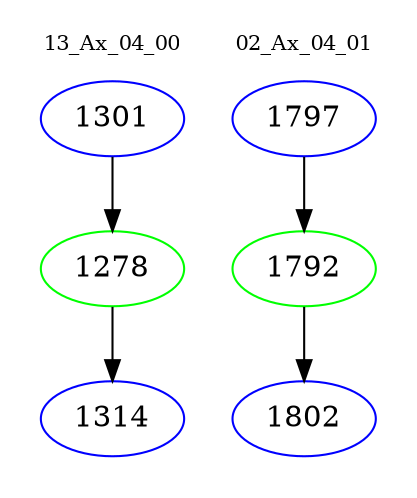 digraph{
subgraph cluster_0 {
color = white
label = "13_Ax_04_00";
fontsize=10;
T0_1301 [label="1301", color="blue"]
T0_1301 -> T0_1278 [color="black"]
T0_1278 [label="1278", color="green"]
T0_1278 -> T0_1314 [color="black"]
T0_1314 [label="1314", color="blue"]
}
subgraph cluster_1 {
color = white
label = "02_Ax_04_01";
fontsize=10;
T1_1797 [label="1797", color="blue"]
T1_1797 -> T1_1792 [color="black"]
T1_1792 [label="1792", color="green"]
T1_1792 -> T1_1802 [color="black"]
T1_1802 [label="1802", color="blue"]
}
}
